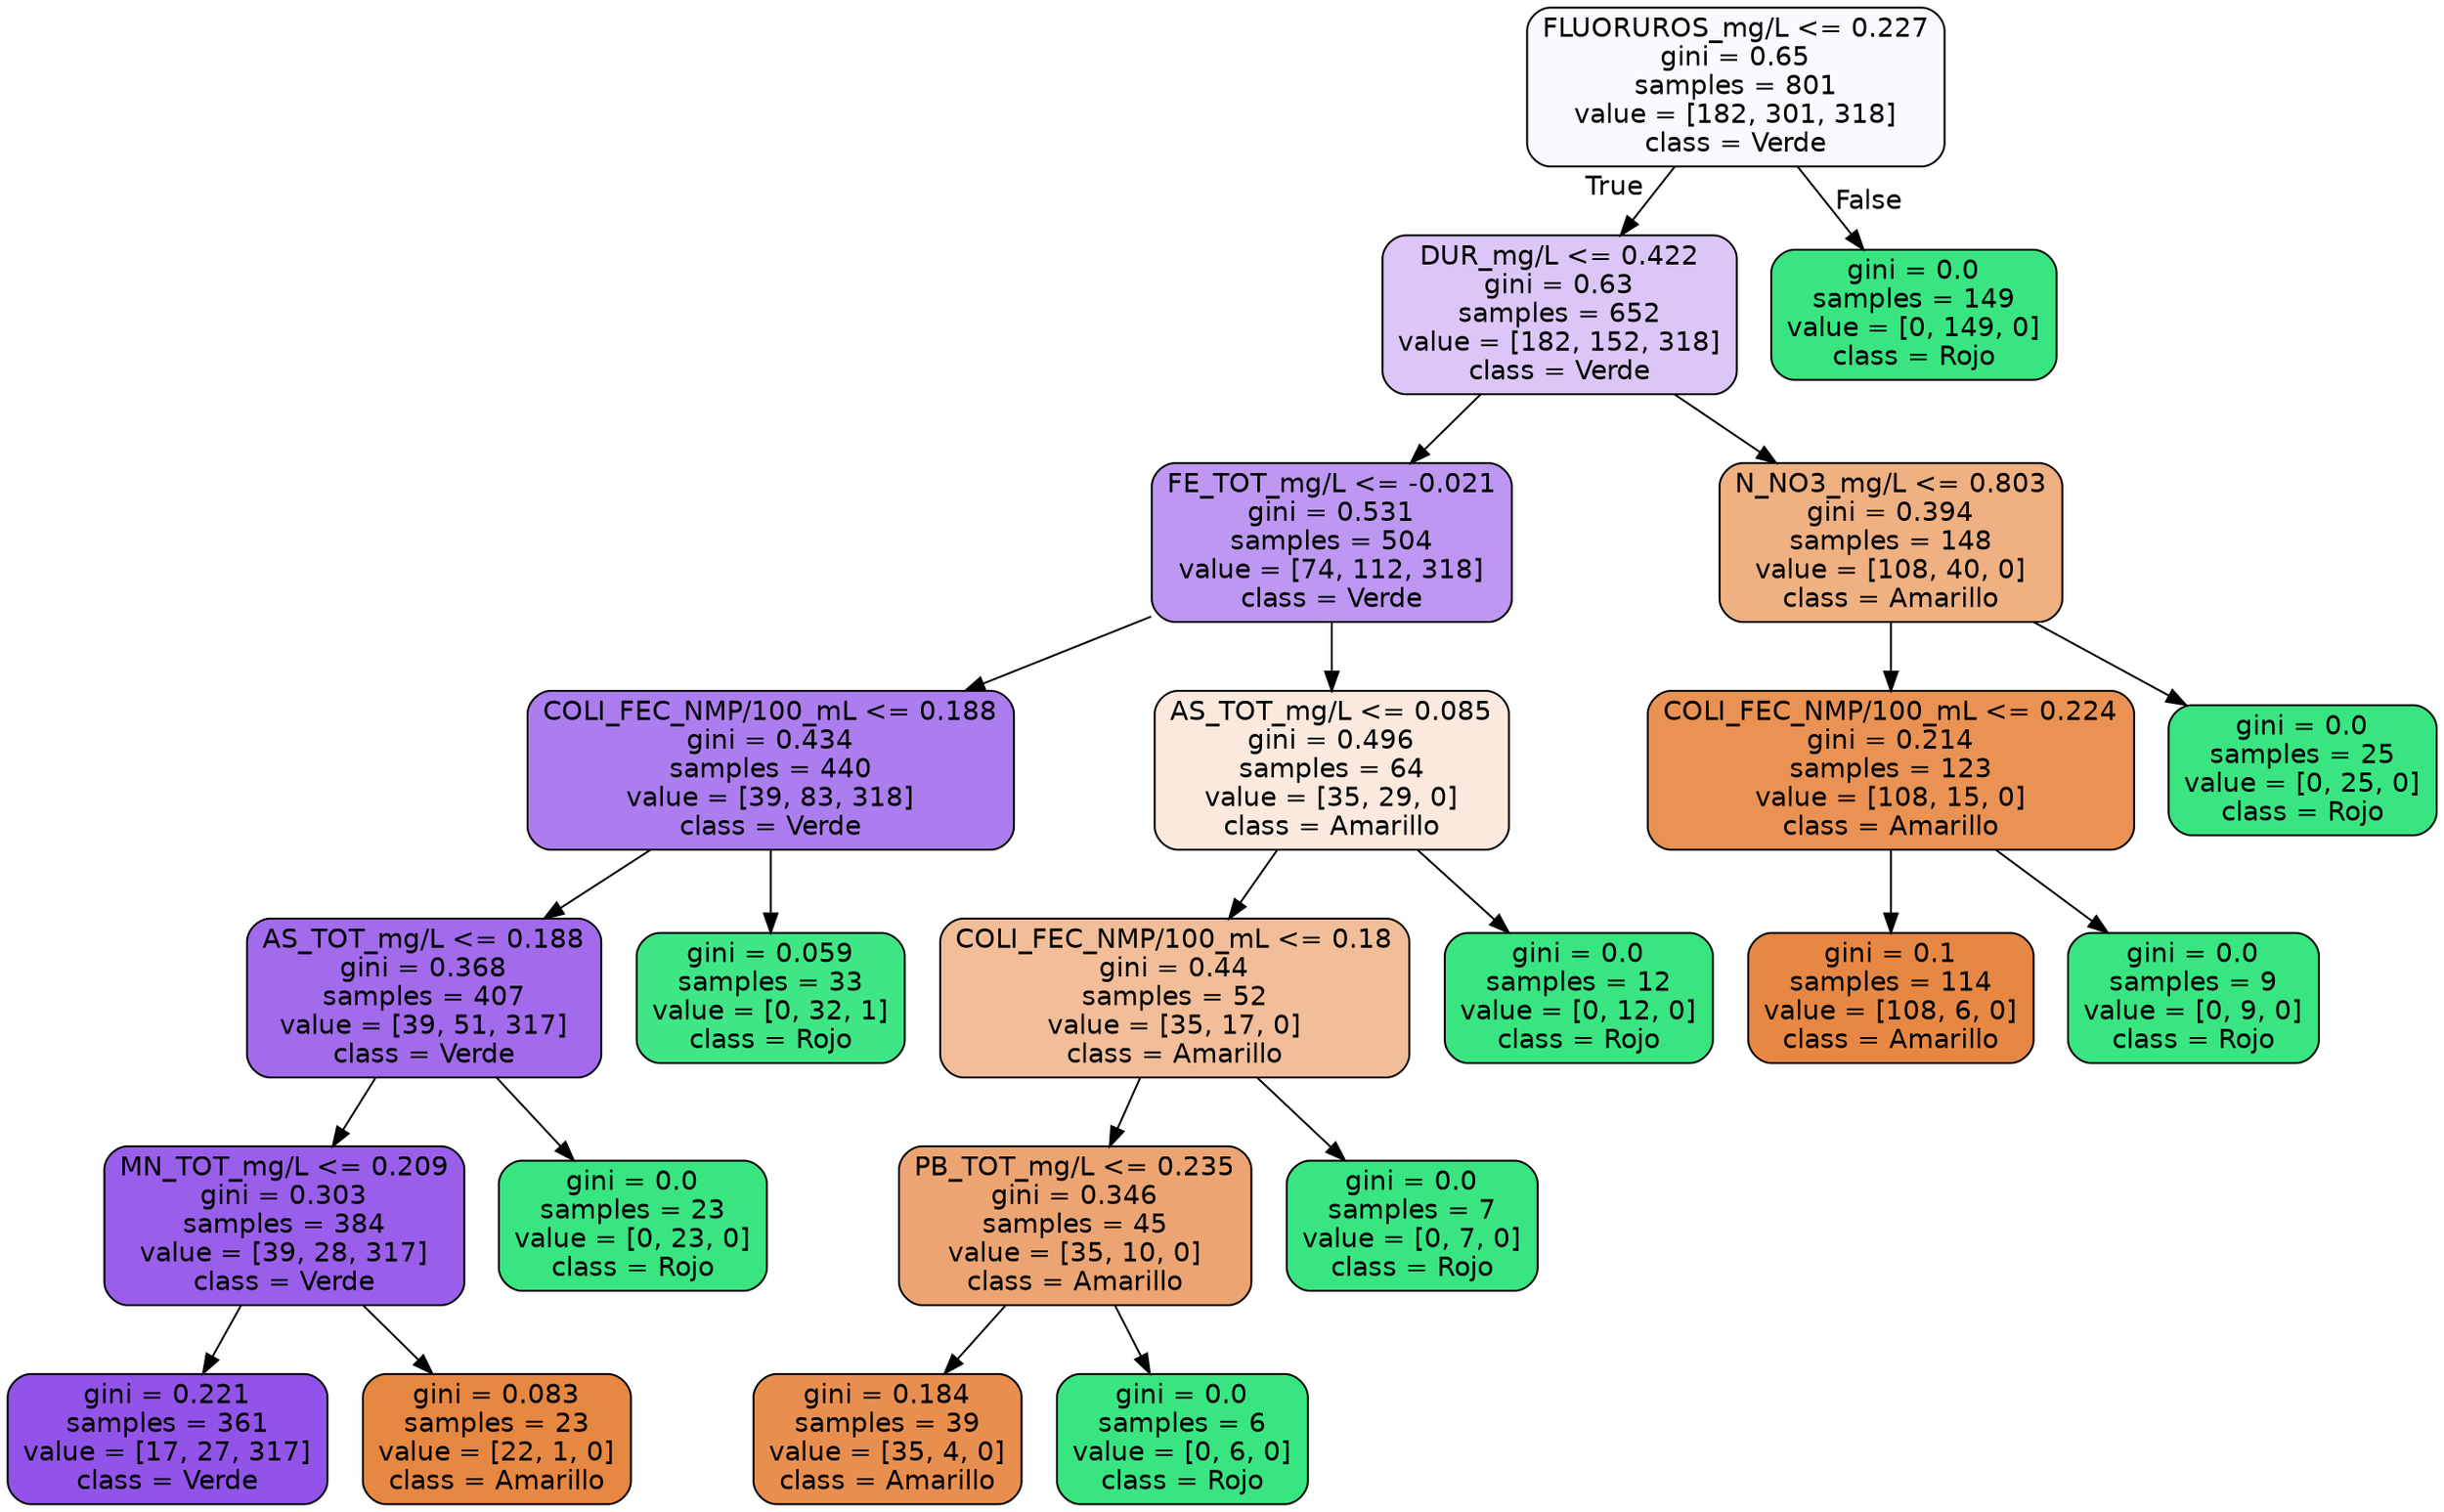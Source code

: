digraph Tree {
node [shape=box, style="filled, rounded", color="black", fontname="helvetica"] ;
edge [fontname="helvetica"] ;
0 [label="FLUORUROS_mg/L <= 0.227\ngini = 0.65\nsamples = 801\nvalue = [182, 301, 318]\nclass = Verde", fillcolor="#fbf8fe"] ;
1 [label="DUR_mg/L <= 0.422\ngini = 0.63\nsamples = 652\nvalue = [182, 152, 318]\nclass = Verde", fillcolor="#dbc6f7"] ;
0 -> 1 [labeldistance=2.5, labelangle=45, headlabel="True"] ;
3 [label="FE_TOT_mg/L <= -0.021\ngini = 0.531\nsamples = 504\nvalue = [74, 112, 318]\nclass = Verde", fillcolor="#bd97f1"] ;
1 -> 3 ;
5 [label="COLI_FEC_NMP/100_mL <= 0.188\ngini = 0.434\nsamples = 440\nvalue = [39, 83, 318]\nclass = Verde", fillcolor="#ac7dee"] ;
3 -> 5 ;
7 [label="AS_TOT_mg/L <= 0.188\ngini = 0.368\nsamples = 407\nvalue = [39, 51, 317]\nclass = Verde", fillcolor="#a16bec"] ;
5 -> 7 ;
9 [label="MN_TOT_mg/L <= 0.209\ngini = 0.303\nsamples = 384\nvalue = [39, 28, 317]\nclass = Verde", fillcolor="#995fea"] ;
7 -> 9 ;
11 [label="gini = 0.221\nsamples = 361\nvalue = [17, 27, 317]\nclass = Verde", fillcolor="#9253e8"] ;
9 -> 11 ;
12 [label="gini = 0.083\nsamples = 23\nvalue = [22, 1, 0]\nclass = Amarillo", fillcolor="#e68742"] ;
9 -> 12 ;
10 [label="gini = 0.0\nsamples = 23\nvalue = [0, 23, 0]\nclass = Rojo", fillcolor="#39e581"] ;
7 -> 10 ;
8 [label="gini = 0.059\nsamples = 33\nvalue = [0, 32, 1]\nclass = Rojo", fillcolor="#3fe685"] ;
5 -> 8 ;
6 [label="AS_TOT_mg/L <= 0.085\ngini = 0.496\nsamples = 64\nvalue = [35, 29, 0]\nclass = Amarillo", fillcolor="#fbe9dd"] ;
3 -> 6 ;
17 [label="COLI_FEC_NMP/100_mL <= 0.18\ngini = 0.44\nsamples = 52\nvalue = [35, 17, 0]\nclass = Amarillo", fillcolor="#f2be99"] ;
6 -> 17 ;
19 [label="PB_TOT_mg/L <= 0.235\ngini = 0.346\nsamples = 45\nvalue = [35, 10, 0]\nclass = Amarillo", fillcolor="#eca572"] ;
17 -> 19 ;
21 [label="gini = 0.184\nsamples = 39\nvalue = [35, 4, 0]\nclass = Amarillo", fillcolor="#e88f50"] ;
19 -> 21 ;
22 [label="gini = 0.0\nsamples = 6\nvalue = [0, 6, 0]\nclass = Rojo", fillcolor="#39e581"] ;
19 -> 22 ;
20 [label="gini = 0.0\nsamples = 7\nvalue = [0, 7, 0]\nclass = Rojo", fillcolor="#39e581"] ;
17 -> 20 ;
18 [label="gini = 0.0\nsamples = 12\nvalue = [0, 12, 0]\nclass = Rojo", fillcolor="#39e581"] ;
6 -> 18 ;
4 [label="N_NO3_mg/L <= 0.803\ngini = 0.394\nsamples = 148\nvalue = [108, 40, 0]\nclass = Amarillo", fillcolor="#efb082"] ;
1 -> 4 ;
13 [label="COLI_FEC_NMP/100_mL <= 0.224\ngini = 0.214\nsamples = 123\nvalue = [108, 15, 0]\nclass = Amarillo", fillcolor="#e99254"] ;
4 -> 13 ;
15 [label="gini = 0.1\nsamples = 114\nvalue = [108, 6, 0]\nclass = Amarillo", fillcolor="#e68844"] ;
13 -> 15 ;
16 [label="gini = 0.0\nsamples = 9\nvalue = [0, 9, 0]\nclass = Rojo", fillcolor="#39e581"] ;
13 -> 16 ;
14 [label="gini = 0.0\nsamples = 25\nvalue = [0, 25, 0]\nclass = Rojo", fillcolor="#39e581"] ;
4 -> 14 ;
2 [label="gini = 0.0\nsamples = 149\nvalue = [0, 149, 0]\nclass = Rojo", fillcolor="#39e581"] ;
0 -> 2 [labeldistance=2.5, labelangle=-45, headlabel="False"] ;
}
